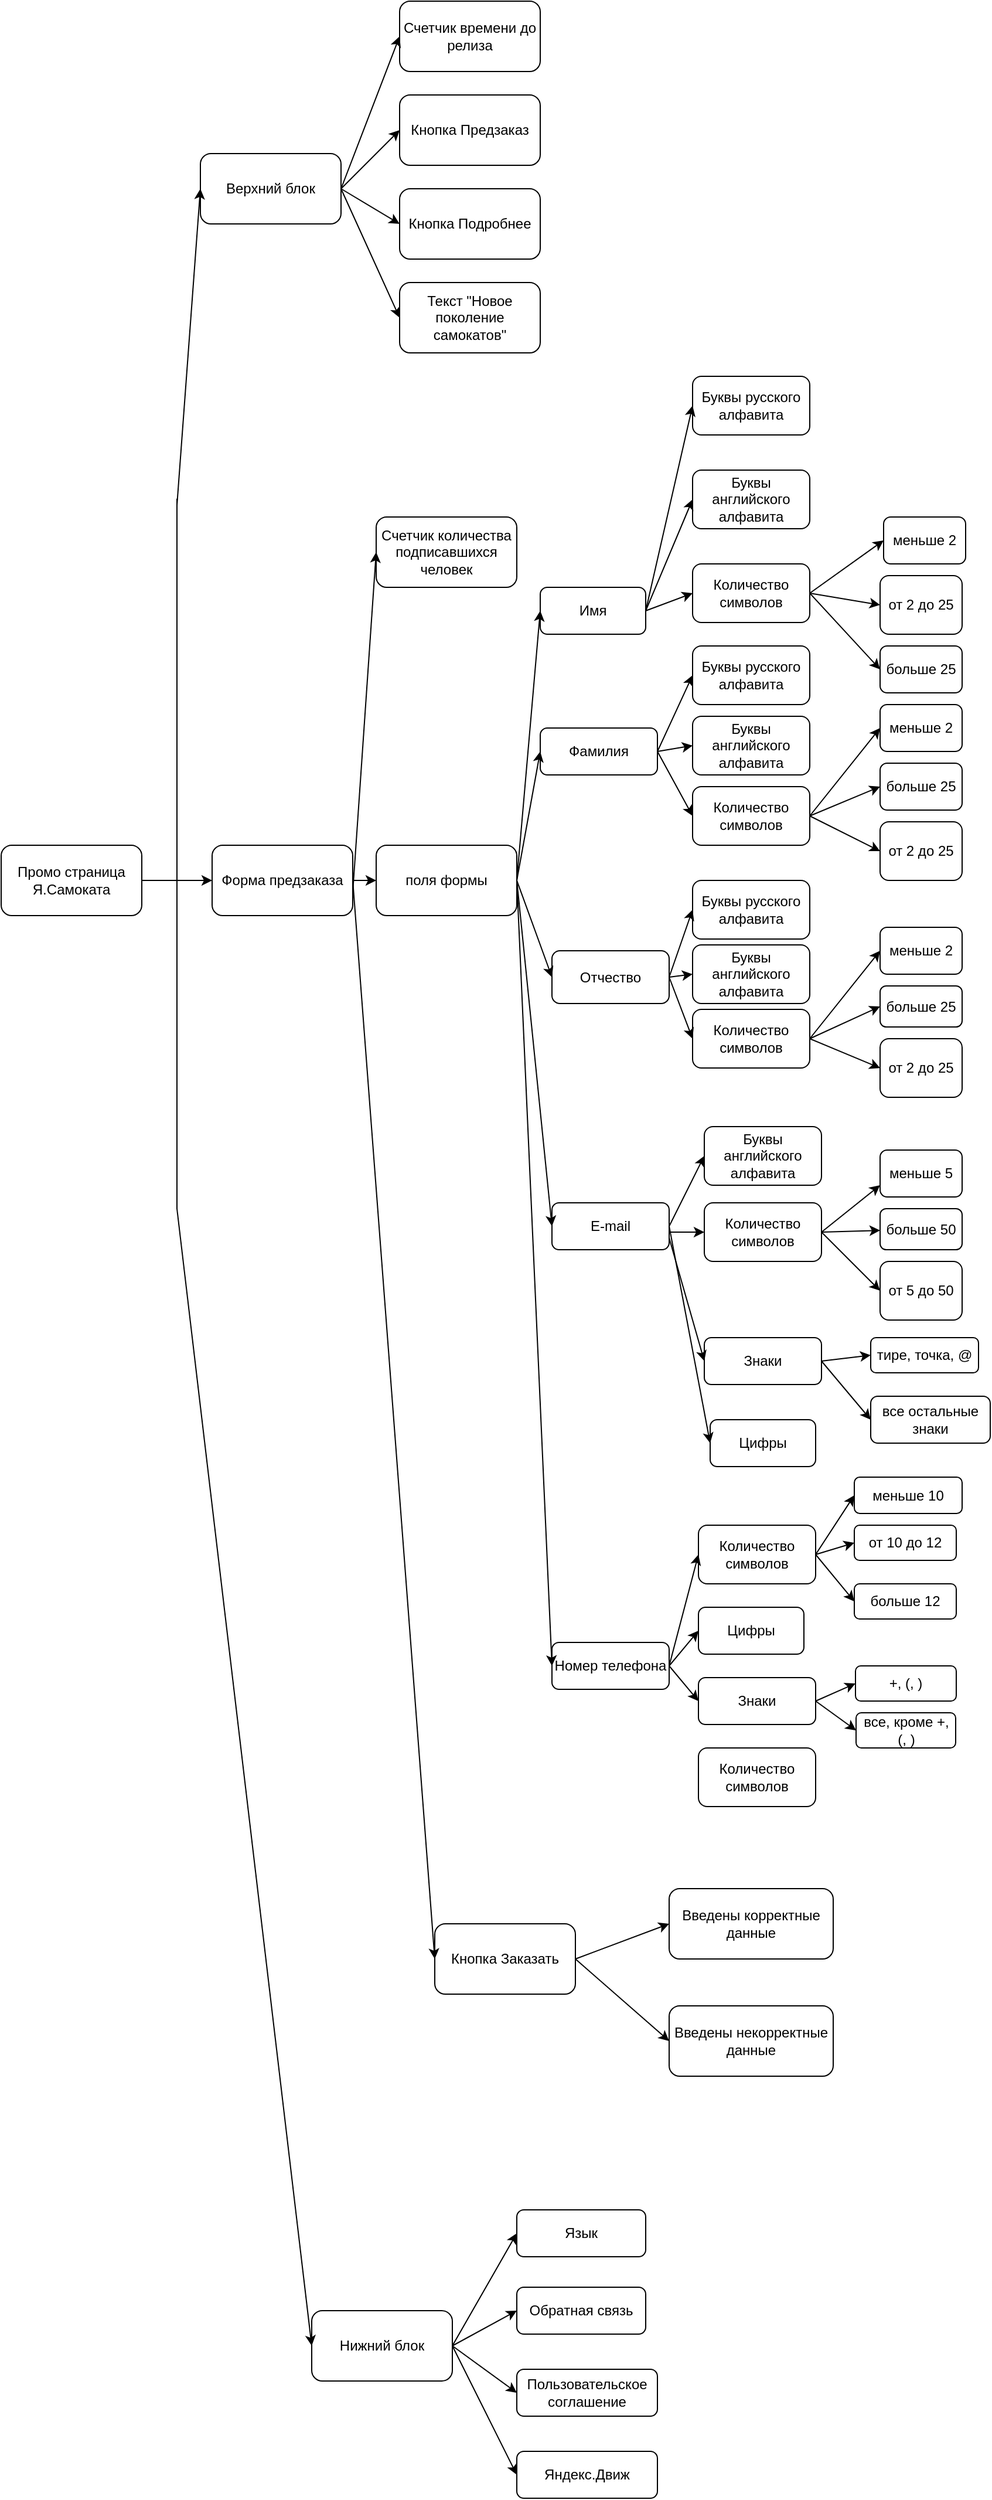 <mxfile version="18.2.1" type="github">
  <diagram id="TSH7O4gPTwGRGqxWe-S4" name="Page-1">
    <mxGraphModel dx="3038" dy="1894" grid="1" gridSize="10" guides="1" tooltips="1" connect="1" arrows="1" fold="1" page="1" pageScale="1" pageWidth="827" pageHeight="1169" math="0" shadow="0">
      <root>
        <mxCell id="0" />
        <mxCell id="1" parent="0" />
        <mxCell id="zCBPnrUUQAufrPVJ40XC-1" value="Промо страница&lt;br&gt;Я.Самоката" style="rounded=1;whiteSpace=wrap;html=1;" vertex="1" parent="1">
          <mxGeometry x="-1650" y="570" width="120" height="60" as="geometry" />
        </mxCell>
        <mxCell id="zCBPnrUUQAufrPVJ40XC-2" value="Верхний блок" style="rounded=1;whiteSpace=wrap;html=1;" vertex="1" parent="1">
          <mxGeometry x="-1480" y="-20" width="120" height="60" as="geometry" />
        </mxCell>
        <mxCell id="zCBPnrUUQAufrPVJ40XC-3" value="Форма предзаказа" style="rounded=1;whiteSpace=wrap;html=1;" vertex="1" parent="1">
          <mxGeometry x="-1470" y="570" width="120" height="60" as="geometry" />
        </mxCell>
        <mxCell id="zCBPnrUUQAufrPVJ40XC-4" value="Нижний блок" style="rounded=1;whiteSpace=wrap;html=1;" vertex="1" parent="1">
          <mxGeometry x="-1385" y="1820" width="120" height="60" as="geometry" />
        </mxCell>
        <mxCell id="zCBPnrUUQAufrPVJ40XC-5" value="" style="endArrow=none;html=1;rounded=0;" edge="1" parent="1">
          <mxGeometry width="50" height="50" relative="1" as="geometry">
            <mxPoint x="-1500" y="880" as="sourcePoint" />
            <mxPoint x="-1500" y="274.4" as="targetPoint" />
            <Array as="points">
              <mxPoint x="-1500" y="600" />
            </Array>
          </mxGeometry>
        </mxCell>
        <mxCell id="zCBPnrUUQAufrPVJ40XC-6" value="" style="endArrow=classic;html=1;rounded=0;entryX=0;entryY=0.5;entryDx=0;entryDy=0;" edge="1" parent="1" target="zCBPnrUUQAufrPVJ40XC-4">
          <mxGeometry width="50" height="50" relative="1" as="geometry">
            <mxPoint x="-1500" y="880" as="sourcePoint" />
            <mxPoint x="-1190" y="770" as="targetPoint" />
          </mxGeometry>
        </mxCell>
        <mxCell id="zCBPnrUUQAufrPVJ40XC-7" value="" style="endArrow=classic;html=1;rounded=0;entryX=0;entryY=0.5;entryDx=0;entryDy=0;" edge="1" parent="1" target="zCBPnrUUQAufrPVJ40XC-3">
          <mxGeometry width="50" height="50" relative="1" as="geometry">
            <mxPoint x="-1500" y="600" as="sourcePoint" />
            <mxPoint x="-1190" y="770" as="targetPoint" />
          </mxGeometry>
        </mxCell>
        <mxCell id="zCBPnrUUQAufrPVJ40XC-8" value="" style="endArrow=classic;html=1;rounded=0;entryX=0;entryY=0.5;entryDx=0;entryDy=0;" edge="1" parent="1" target="zCBPnrUUQAufrPVJ40XC-2">
          <mxGeometry width="50" height="50" relative="1" as="geometry">
            <mxPoint x="-1500" y="280" as="sourcePoint" />
            <mxPoint x="-1190" y="270" as="targetPoint" />
          </mxGeometry>
        </mxCell>
        <mxCell id="zCBPnrUUQAufrPVJ40XC-9" value="" style="endArrow=none;html=1;rounded=0;exitX=1;exitY=0.5;exitDx=0;exitDy=0;" edge="1" parent="1" source="zCBPnrUUQAufrPVJ40XC-1">
          <mxGeometry width="50" height="50" relative="1" as="geometry">
            <mxPoint x="-1240" y="520" as="sourcePoint" />
            <mxPoint x="-1500" y="600" as="targetPoint" />
          </mxGeometry>
        </mxCell>
        <mxCell id="zCBPnrUUQAufrPVJ40XC-10" value="Счетчик количества подписавшихся человек" style="rounded=1;whiteSpace=wrap;html=1;" vertex="1" parent="1">
          <mxGeometry x="-1330" y="290" width="120" height="60" as="geometry" />
        </mxCell>
        <mxCell id="zCBPnrUUQAufrPVJ40XC-11" value="поля формы" style="rounded=1;whiteSpace=wrap;html=1;" vertex="1" parent="1">
          <mxGeometry x="-1330" y="570" width="120" height="60" as="geometry" />
        </mxCell>
        <mxCell id="zCBPnrUUQAufrPVJ40XC-12" value="Кнопка Заказать" style="rounded=1;whiteSpace=wrap;html=1;" vertex="1" parent="1">
          <mxGeometry x="-1280" y="1490" width="120" height="60" as="geometry" />
        </mxCell>
        <mxCell id="zCBPnrUUQAufrPVJ40XC-13" value="" style="endArrow=classic;html=1;rounded=0;exitX=1;exitY=0.5;exitDx=0;exitDy=0;entryX=0;entryY=0.5;entryDx=0;entryDy=0;" edge="1" parent="1" source="zCBPnrUUQAufrPVJ40XC-3" target="zCBPnrUUQAufrPVJ40XC-11">
          <mxGeometry width="50" height="50" relative="1" as="geometry">
            <mxPoint x="-1240" y="710" as="sourcePoint" />
            <mxPoint x="-1190" y="660" as="targetPoint" />
          </mxGeometry>
        </mxCell>
        <mxCell id="zCBPnrUUQAufrPVJ40XC-14" value="" style="endArrow=classic;html=1;rounded=0;entryX=0;entryY=0.5;entryDx=0;entryDy=0;exitX=1;exitY=0.5;exitDx=0;exitDy=0;" edge="1" parent="1" source="zCBPnrUUQAufrPVJ40XC-3" target="zCBPnrUUQAufrPVJ40XC-12">
          <mxGeometry width="50" height="50" relative="1" as="geometry">
            <mxPoint x="-1240" y="710" as="sourcePoint" />
            <mxPoint x="-1190" y="660" as="targetPoint" />
          </mxGeometry>
        </mxCell>
        <mxCell id="zCBPnrUUQAufrPVJ40XC-15" value="" style="endArrow=classic;html=1;rounded=0;entryX=0;entryY=0.5;entryDx=0;entryDy=0;" edge="1" parent="1" target="zCBPnrUUQAufrPVJ40XC-10">
          <mxGeometry width="50" height="50" relative="1" as="geometry">
            <mxPoint x="-1350" y="610" as="sourcePoint" />
            <mxPoint x="-1190" y="660" as="targetPoint" />
          </mxGeometry>
        </mxCell>
        <mxCell id="zCBPnrUUQAufrPVJ40XC-16" value="Имя" style="rounded=1;whiteSpace=wrap;html=1;" vertex="1" parent="1">
          <mxGeometry x="-1190" y="350" width="90" height="40" as="geometry" />
        </mxCell>
        <mxCell id="zCBPnrUUQAufrPVJ40XC-17" value="Фамилия" style="rounded=1;whiteSpace=wrap;html=1;" vertex="1" parent="1">
          <mxGeometry x="-1190" y="470" width="100" height="40" as="geometry" />
        </mxCell>
        <mxCell id="zCBPnrUUQAufrPVJ40XC-18" value="Отчество" style="rounded=1;whiteSpace=wrap;html=1;" vertex="1" parent="1">
          <mxGeometry x="-1180" y="660" width="100" height="45" as="geometry" />
        </mxCell>
        <mxCell id="zCBPnrUUQAufrPVJ40XC-19" value="E-mail" style="rounded=1;whiteSpace=wrap;html=1;" vertex="1" parent="1">
          <mxGeometry x="-1180" y="875" width="100" height="40" as="geometry" />
        </mxCell>
        <mxCell id="zCBPnrUUQAufrPVJ40XC-20" value="Номер телефона" style="rounded=1;whiteSpace=wrap;html=1;" vertex="1" parent="1">
          <mxGeometry x="-1180" y="1250" width="100" height="40" as="geometry" />
        </mxCell>
        <mxCell id="zCBPnrUUQAufrPVJ40XC-21" value="" style="endArrow=classic;html=1;rounded=0;entryX=0;entryY=0.5;entryDx=0;entryDy=0;exitX=1;exitY=0.5;exitDx=0;exitDy=0;" edge="1" parent="1" source="zCBPnrUUQAufrPVJ40XC-11" target="zCBPnrUUQAufrPVJ40XC-20">
          <mxGeometry width="50" height="50" relative="1" as="geometry">
            <mxPoint x="-1240" y="810" as="sourcePoint" />
            <mxPoint x="-1190" y="760" as="targetPoint" />
          </mxGeometry>
        </mxCell>
        <mxCell id="zCBPnrUUQAufrPVJ40XC-22" value="" style="endArrow=classic;html=1;rounded=0;entryX=0;entryY=0.5;entryDx=0;entryDy=0;" edge="1" parent="1" target="zCBPnrUUQAufrPVJ40XC-19">
          <mxGeometry width="50" height="50" relative="1" as="geometry">
            <mxPoint x="-1210" y="600" as="sourcePoint" />
            <mxPoint x="-1190" y="760" as="targetPoint" />
          </mxGeometry>
        </mxCell>
        <mxCell id="zCBPnrUUQAufrPVJ40XC-23" value="" style="endArrow=classic;html=1;rounded=0;entryX=0;entryY=0.5;entryDx=0;entryDy=0;" edge="1" parent="1" target="zCBPnrUUQAufrPVJ40XC-18">
          <mxGeometry width="50" height="50" relative="1" as="geometry">
            <mxPoint x="-1210" y="600" as="sourcePoint" />
            <mxPoint x="-1190" y="760" as="targetPoint" />
          </mxGeometry>
        </mxCell>
        <mxCell id="zCBPnrUUQAufrPVJ40XC-24" value="" style="endArrow=classic;html=1;rounded=0;entryX=0;entryY=0.5;entryDx=0;entryDy=0;" edge="1" parent="1" target="zCBPnrUUQAufrPVJ40XC-16">
          <mxGeometry width="50" height="50" relative="1" as="geometry">
            <mxPoint x="-1210" y="600" as="sourcePoint" />
            <mxPoint x="-1190" y="760" as="targetPoint" />
          </mxGeometry>
        </mxCell>
        <mxCell id="zCBPnrUUQAufrPVJ40XC-25" value="" style="endArrow=classic;html=1;rounded=0;entryX=0;entryY=0.5;entryDx=0;entryDy=0;exitX=1;exitY=0.5;exitDx=0;exitDy=0;" edge="1" parent="1" source="zCBPnrUUQAufrPVJ40XC-11" target="zCBPnrUUQAufrPVJ40XC-17">
          <mxGeometry width="50" height="50" relative="1" as="geometry">
            <mxPoint x="-1240" y="610" as="sourcePoint" />
            <mxPoint x="-1190" y="560" as="targetPoint" />
          </mxGeometry>
        </mxCell>
        <mxCell id="zCBPnrUUQAufrPVJ40XC-27" value="Буквы русского алфавита" style="rounded=1;whiteSpace=wrap;html=1;" vertex="1" parent="1">
          <mxGeometry x="-1060" y="170" width="100" height="50" as="geometry" />
        </mxCell>
        <mxCell id="zCBPnrUUQAufrPVJ40XC-28" value="Буквы английского алфавита" style="rounded=1;whiteSpace=wrap;html=1;" vertex="1" parent="1">
          <mxGeometry x="-1060" y="250" width="100" height="50" as="geometry" />
        </mxCell>
        <mxCell id="zCBPnrUUQAufrPVJ40XC-29" value="Количество символов" style="rounded=1;whiteSpace=wrap;html=1;" vertex="1" parent="1">
          <mxGeometry x="-1060" y="330" width="100" height="50" as="geometry" />
        </mxCell>
        <mxCell id="zCBPnrUUQAufrPVJ40XC-30" value="от 2 до 25" style="rounded=1;whiteSpace=wrap;html=1;" vertex="1" parent="1">
          <mxGeometry x="-900" y="340" width="70" height="50" as="geometry" />
        </mxCell>
        <mxCell id="zCBPnrUUQAufrPVJ40XC-31" value="" style="endArrow=classic;html=1;rounded=0;entryX=0;entryY=0.5;entryDx=0;entryDy=0;exitX=1;exitY=0.5;exitDx=0;exitDy=0;" edge="1" parent="1" source="zCBPnrUUQAufrPVJ40XC-16" target="zCBPnrUUQAufrPVJ40XC-28">
          <mxGeometry width="50" height="50" relative="1" as="geometry">
            <mxPoint x="-1240" y="390" as="sourcePoint" />
            <mxPoint x="-1190" y="340" as="targetPoint" />
          </mxGeometry>
        </mxCell>
        <mxCell id="zCBPnrUUQAufrPVJ40XC-32" value="" style="endArrow=classic;html=1;rounded=0;entryX=0;entryY=0.5;entryDx=0;entryDy=0;exitX=1;exitY=0.5;exitDx=0;exitDy=0;" edge="1" parent="1" source="zCBPnrUUQAufrPVJ40XC-16" target="zCBPnrUUQAufrPVJ40XC-29">
          <mxGeometry width="50" height="50" relative="1" as="geometry">
            <mxPoint x="-1240" y="390" as="sourcePoint" />
            <mxPoint x="-1190" y="340" as="targetPoint" />
          </mxGeometry>
        </mxCell>
        <mxCell id="zCBPnrUUQAufrPVJ40XC-33" value="" style="endArrow=classic;html=1;rounded=0;entryX=0;entryY=0.5;entryDx=0;entryDy=0;exitX=1;exitY=0.5;exitDx=0;exitDy=0;" edge="1" parent="1" source="zCBPnrUUQAufrPVJ40XC-16" target="zCBPnrUUQAufrPVJ40XC-27">
          <mxGeometry width="50" height="50" relative="1" as="geometry">
            <mxPoint x="-1240" y="390" as="sourcePoint" />
            <mxPoint x="-1190" y="340" as="targetPoint" />
          </mxGeometry>
        </mxCell>
        <mxCell id="zCBPnrUUQAufrPVJ40XC-34" value="больше 25" style="rounded=1;whiteSpace=wrap;html=1;" vertex="1" parent="1">
          <mxGeometry x="-900" y="400" width="70" height="40" as="geometry" />
        </mxCell>
        <mxCell id="zCBPnrUUQAufrPVJ40XC-35" value="меньше 2" style="rounded=1;whiteSpace=wrap;html=1;" vertex="1" parent="1">
          <mxGeometry x="-897" y="290" width="70" height="40" as="geometry" />
        </mxCell>
        <mxCell id="zCBPnrUUQAufrPVJ40XC-36" value="" style="endArrow=classic;html=1;rounded=0;entryX=0;entryY=0.5;entryDx=0;entryDy=0;exitX=1;exitY=0.5;exitDx=0;exitDy=0;" edge="1" parent="1" source="zCBPnrUUQAufrPVJ40XC-29" target="zCBPnrUUQAufrPVJ40XC-35">
          <mxGeometry width="50" height="50" relative="1" as="geometry">
            <mxPoint x="-1240" y="390" as="sourcePoint" />
            <mxPoint x="-1190" y="340" as="targetPoint" />
          </mxGeometry>
        </mxCell>
        <mxCell id="zCBPnrUUQAufrPVJ40XC-37" value="" style="endArrow=classic;html=1;rounded=0;entryX=0;entryY=0.5;entryDx=0;entryDy=0;exitX=1;exitY=0.5;exitDx=0;exitDy=0;" edge="1" parent="1" source="zCBPnrUUQAufrPVJ40XC-29" target="zCBPnrUUQAufrPVJ40XC-30">
          <mxGeometry width="50" height="50" relative="1" as="geometry">
            <mxPoint x="-1240" y="390" as="sourcePoint" />
            <mxPoint x="-1190" y="340" as="targetPoint" />
          </mxGeometry>
        </mxCell>
        <mxCell id="zCBPnrUUQAufrPVJ40XC-38" value="" style="endArrow=classic;html=1;rounded=0;entryX=0;entryY=0.5;entryDx=0;entryDy=0;exitX=1;exitY=0.5;exitDx=0;exitDy=0;" edge="1" parent="1" source="zCBPnrUUQAufrPVJ40XC-29" target="zCBPnrUUQAufrPVJ40XC-34">
          <mxGeometry width="50" height="50" relative="1" as="geometry">
            <mxPoint x="-1240" y="390" as="sourcePoint" />
            <mxPoint x="-1190" y="340" as="targetPoint" />
          </mxGeometry>
        </mxCell>
        <mxCell id="zCBPnrUUQAufrPVJ40XC-39" value="меньше 2" style="rounded=1;whiteSpace=wrap;html=1;" vertex="1" parent="1">
          <mxGeometry x="-900" y="450" width="70" height="40" as="geometry" />
        </mxCell>
        <mxCell id="zCBPnrUUQAufrPVJ40XC-40" value="от 2 до 25" style="rounded=1;whiteSpace=wrap;html=1;" vertex="1" parent="1">
          <mxGeometry x="-900" y="550" width="70" height="50" as="geometry" />
        </mxCell>
        <mxCell id="zCBPnrUUQAufrPVJ40XC-41" value="больше 25" style="rounded=1;whiteSpace=wrap;html=1;" vertex="1" parent="1">
          <mxGeometry x="-900" y="500" width="70" height="40" as="geometry" />
        </mxCell>
        <mxCell id="zCBPnrUUQAufrPVJ40XC-42" value="Буквы русского алфавита" style="rounded=1;whiteSpace=wrap;html=1;" vertex="1" parent="1">
          <mxGeometry x="-1060" y="400" width="100" height="50" as="geometry" />
        </mxCell>
        <mxCell id="zCBPnrUUQAufrPVJ40XC-43" value="Буквы английского алфавита" style="rounded=1;whiteSpace=wrap;html=1;" vertex="1" parent="1">
          <mxGeometry x="-1060" y="460" width="100" height="50" as="geometry" />
        </mxCell>
        <mxCell id="zCBPnrUUQAufrPVJ40XC-44" value="Количество символов" style="rounded=1;whiteSpace=wrap;html=1;" vertex="1" parent="1">
          <mxGeometry x="-1060" y="520" width="100" height="50" as="geometry" />
        </mxCell>
        <mxCell id="zCBPnrUUQAufrPVJ40XC-45" value="" style="endArrow=classic;html=1;rounded=0;entryX=0;entryY=0.5;entryDx=0;entryDy=0;exitX=1;exitY=0.5;exitDx=0;exitDy=0;" edge="1" parent="1" source="zCBPnrUUQAufrPVJ40XC-17" target="zCBPnrUUQAufrPVJ40XC-42">
          <mxGeometry width="50" height="50" relative="1" as="geometry">
            <mxPoint x="-1240" y="490" as="sourcePoint" />
            <mxPoint x="-1190" y="440" as="targetPoint" />
          </mxGeometry>
        </mxCell>
        <mxCell id="zCBPnrUUQAufrPVJ40XC-46" value="" style="endArrow=classic;html=1;rounded=0;entryX=0;entryY=0.5;entryDx=0;entryDy=0;exitX=1;exitY=0.5;exitDx=0;exitDy=0;" edge="1" parent="1" source="zCBPnrUUQAufrPVJ40XC-17" target="zCBPnrUUQAufrPVJ40XC-43">
          <mxGeometry width="50" height="50" relative="1" as="geometry">
            <mxPoint x="-1240" y="490" as="sourcePoint" />
            <mxPoint x="-1190" y="440" as="targetPoint" />
          </mxGeometry>
        </mxCell>
        <mxCell id="zCBPnrUUQAufrPVJ40XC-47" value="" style="endArrow=classic;html=1;rounded=0;entryX=0;entryY=0.5;entryDx=0;entryDy=0;exitX=1;exitY=0.5;exitDx=0;exitDy=0;" edge="1" parent="1" source="zCBPnrUUQAufrPVJ40XC-17" target="zCBPnrUUQAufrPVJ40XC-44">
          <mxGeometry width="50" height="50" relative="1" as="geometry">
            <mxPoint x="-1240" y="490" as="sourcePoint" />
            <mxPoint x="-1190" y="440" as="targetPoint" />
          </mxGeometry>
        </mxCell>
        <mxCell id="zCBPnrUUQAufrPVJ40XC-48" value="" style="endArrow=classic;html=1;rounded=0;entryX=0;entryY=0.5;entryDx=0;entryDy=0;exitX=1;exitY=0.5;exitDx=0;exitDy=0;" edge="1" parent="1" source="zCBPnrUUQAufrPVJ40XC-44" target="zCBPnrUUQAufrPVJ40XC-39">
          <mxGeometry width="50" height="50" relative="1" as="geometry">
            <mxPoint x="-1240" y="490" as="sourcePoint" />
            <mxPoint x="-1190" y="440" as="targetPoint" />
          </mxGeometry>
        </mxCell>
        <mxCell id="zCBPnrUUQAufrPVJ40XC-49" value="" style="endArrow=classic;html=1;rounded=0;entryX=0;entryY=0.5;entryDx=0;entryDy=0;exitX=1;exitY=0.5;exitDx=0;exitDy=0;" edge="1" parent="1" source="zCBPnrUUQAufrPVJ40XC-44" target="zCBPnrUUQAufrPVJ40XC-41">
          <mxGeometry width="50" height="50" relative="1" as="geometry">
            <mxPoint x="-1240" y="490" as="sourcePoint" />
            <mxPoint x="-1190" y="440" as="targetPoint" />
          </mxGeometry>
        </mxCell>
        <mxCell id="zCBPnrUUQAufrPVJ40XC-50" value="" style="endArrow=classic;html=1;rounded=0;entryX=0;entryY=0.5;entryDx=0;entryDy=0;exitX=1;exitY=0.5;exitDx=0;exitDy=0;" edge="1" parent="1" source="zCBPnrUUQAufrPVJ40XC-44" target="zCBPnrUUQAufrPVJ40XC-40">
          <mxGeometry width="50" height="50" relative="1" as="geometry">
            <mxPoint x="-1240" y="490" as="sourcePoint" />
            <mxPoint x="-1190" y="440" as="targetPoint" />
          </mxGeometry>
        </mxCell>
        <mxCell id="zCBPnrUUQAufrPVJ40XC-51" value="Буквы русского алфавита" style="rounded=1;whiteSpace=wrap;html=1;" vertex="1" parent="1">
          <mxGeometry x="-1060" y="600" width="100" height="50" as="geometry" />
        </mxCell>
        <mxCell id="zCBPnrUUQAufrPVJ40XC-52" value="Буквы английского алфавита" style="rounded=1;whiteSpace=wrap;html=1;" vertex="1" parent="1">
          <mxGeometry x="-1060" y="655" width="100" height="50" as="geometry" />
        </mxCell>
        <mxCell id="zCBPnrUUQAufrPVJ40XC-53" value="Количество символов" style="rounded=1;whiteSpace=wrap;html=1;" vertex="1" parent="1">
          <mxGeometry x="-1060" y="710" width="100" height="50" as="geometry" />
        </mxCell>
        <mxCell id="zCBPnrUUQAufrPVJ40XC-55" value="меньше 2" style="rounded=1;whiteSpace=wrap;html=1;" vertex="1" parent="1">
          <mxGeometry x="-900" y="640" width="70" height="40" as="geometry" />
        </mxCell>
        <mxCell id="zCBPnrUUQAufrPVJ40XC-56" value="больше 25" style="rounded=1;whiteSpace=wrap;html=1;" vertex="1" parent="1">
          <mxGeometry x="-900" y="690" width="70" height="35" as="geometry" />
        </mxCell>
        <mxCell id="zCBPnrUUQAufrPVJ40XC-57" value="от 2 до 25" style="rounded=1;whiteSpace=wrap;html=1;" vertex="1" parent="1">
          <mxGeometry x="-900" y="735" width="70" height="50" as="geometry" />
        </mxCell>
        <mxCell id="zCBPnrUUQAufrPVJ40XC-58" value="" style="endArrow=classic;html=1;rounded=0;entryX=0;entryY=0.5;entryDx=0;entryDy=0;exitX=1;exitY=0.5;exitDx=0;exitDy=0;" edge="1" parent="1" source="zCBPnrUUQAufrPVJ40XC-18" target="zCBPnrUUQAufrPVJ40XC-51">
          <mxGeometry width="50" height="50" relative="1" as="geometry">
            <mxPoint x="-1240" y="690" as="sourcePoint" />
            <mxPoint x="-1190" y="640" as="targetPoint" />
          </mxGeometry>
        </mxCell>
        <mxCell id="zCBPnrUUQAufrPVJ40XC-59" value="" style="endArrow=classic;html=1;rounded=0;entryX=0;entryY=0.5;entryDx=0;entryDy=0;exitX=1;exitY=0.5;exitDx=0;exitDy=0;" edge="1" parent="1" source="zCBPnrUUQAufrPVJ40XC-18" target="zCBPnrUUQAufrPVJ40XC-52">
          <mxGeometry width="50" height="50" relative="1" as="geometry">
            <mxPoint x="-1240" y="690" as="sourcePoint" />
            <mxPoint x="-1190" y="640" as="targetPoint" />
          </mxGeometry>
        </mxCell>
        <mxCell id="zCBPnrUUQAufrPVJ40XC-60" value="" style="endArrow=classic;html=1;rounded=0;entryX=0;entryY=0.5;entryDx=0;entryDy=0;exitX=1;exitY=0.5;exitDx=0;exitDy=0;" edge="1" parent="1" source="zCBPnrUUQAufrPVJ40XC-18" target="zCBPnrUUQAufrPVJ40XC-53">
          <mxGeometry width="50" height="50" relative="1" as="geometry">
            <mxPoint x="-1240" y="690" as="sourcePoint" />
            <mxPoint x="-1190" y="640" as="targetPoint" />
          </mxGeometry>
        </mxCell>
        <mxCell id="zCBPnrUUQAufrPVJ40XC-61" value="" style="endArrow=classic;html=1;rounded=0;entryX=0;entryY=0.5;entryDx=0;entryDy=0;exitX=1;exitY=0.5;exitDx=0;exitDy=0;" edge="1" parent="1" source="zCBPnrUUQAufrPVJ40XC-53" target="zCBPnrUUQAufrPVJ40XC-55">
          <mxGeometry width="50" height="50" relative="1" as="geometry">
            <mxPoint x="-1240" y="690" as="sourcePoint" />
            <mxPoint x="-1190" y="640" as="targetPoint" />
          </mxGeometry>
        </mxCell>
        <mxCell id="zCBPnrUUQAufrPVJ40XC-62" value="" style="endArrow=classic;html=1;rounded=0;entryX=0;entryY=0.5;entryDx=0;entryDy=0;exitX=1;exitY=0.5;exitDx=0;exitDy=0;" edge="1" parent="1" source="zCBPnrUUQAufrPVJ40XC-53" target="zCBPnrUUQAufrPVJ40XC-56">
          <mxGeometry width="50" height="50" relative="1" as="geometry">
            <mxPoint x="-1240" y="690" as="sourcePoint" />
            <mxPoint x="-1190" y="640" as="targetPoint" />
          </mxGeometry>
        </mxCell>
        <mxCell id="zCBPnrUUQAufrPVJ40XC-63" value="" style="endArrow=classic;html=1;rounded=0;entryX=0;entryY=0.5;entryDx=0;entryDy=0;exitX=1;exitY=0.5;exitDx=0;exitDy=0;" edge="1" parent="1" source="zCBPnrUUQAufrPVJ40XC-53" target="zCBPnrUUQAufrPVJ40XC-57">
          <mxGeometry width="50" height="50" relative="1" as="geometry">
            <mxPoint x="-1240" y="690" as="sourcePoint" />
            <mxPoint x="-1190" y="640" as="targetPoint" />
          </mxGeometry>
        </mxCell>
        <mxCell id="zCBPnrUUQAufrPVJ40XC-64" value="Количество символов" style="rounded=1;whiteSpace=wrap;html=1;" vertex="1" parent="1">
          <mxGeometry x="-1050" y="875" width="100" height="50" as="geometry" />
        </mxCell>
        <mxCell id="zCBPnrUUQAufrPVJ40XC-65" value="Количество символов" style="rounded=1;whiteSpace=wrap;html=1;" vertex="1" parent="1">
          <mxGeometry x="-1055" y="1150" width="100" height="50" as="geometry" />
        </mxCell>
        <mxCell id="zCBPnrUUQAufrPVJ40XC-66" value="Буквы английского алфавита" style="rounded=1;whiteSpace=wrap;html=1;" vertex="1" parent="1">
          <mxGeometry x="-1050" y="810" width="100" height="50" as="geometry" />
        </mxCell>
        <mxCell id="zCBPnrUUQAufrPVJ40XC-68" value="Знаки" style="rounded=1;whiteSpace=wrap;html=1;" vertex="1" parent="1">
          <mxGeometry x="-1050" y="990" width="100" height="40" as="geometry" />
        </mxCell>
        <mxCell id="zCBPnrUUQAufrPVJ40XC-69" value="" style="endArrow=classic;html=1;rounded=0;entryX=0;entryY=0.5;entryDx=0;entryDy=0;exitX=1;exitY=0.5;exitDx=0;exitDy=0;" edge="1" parent="1" source="zCBPnrUUQAufrPVJ40XC-19" target="zCBPnrUUQAufrPVJ40XC-66">
          <mxGeometry width="50" height="50" relative="1" as="geometry">
            <mxPoint x="-1240" y="890" as="sourcePoint" />
            <mxPoint x="-1190" y="840" as="targetPoint" />
          </mxGeometry>
        </mxCell>
        <mxCell id="zCBPnrUUQAufrPVJ40XC-70" value="" style="endArrow=classic;html=1;rounded=0;entryX=0;entryY=0.5;entryDx=0;entryDy=0;" edge="1" parent="1" target="zCBPnrUUQAufrPVJ40XC-64">
          <mxGeometry width="50" height="50" relative="1" as="geometry">
            <mxPoint x="-1080" y="900" as="sourcePoint" />
            <mxPoint x="-1190" y="840" as="targetPoint" />
          </mxGeometry>
        </mxCell>
        <mxCell id="zCBPnrUUQAufrPVJ40XC-72" value="" style="endArrow=classic;html=1;rounded=0;entryX=0;entryY=0.5;entryDx=0;entryDy=0;exitX=1;exitY=0.75;exitDx=0;exitDy=0;" edge="1" parent="1" source="zCBPnrUUQAufrPVJ40XC-19" target="zCBPnrUUQAufrPVJ40XC-68">
          <mxGeometry width="50" height="50" relative="1" as="geometry">
            <mxPoint x="-1240" y="890" as="sourcePoint" />
            <mxPoint x="-1190" y="840" as="targetPoint" />
          </mxGeometry>
        </mxCell>
        <mxCell id="zCBPnrUUQAufrPVJ40XC-73" value="меньше 5" style="rounded=1;whiteSpace=wrap;html=1;" vertex="1" parent="1">
          <mxGeometry x="-900" y="830" width="70" height="40" as="geometry" />
        </mxCell>
        <mxCell id="zCBPnrUUQAufrPVJ40XC-74" value="больше 50" style="rounded=1;whiteSpace=wrap;html=1;" vertex="1" parent="1">
          <mxGeometry x="-900" y="880" width="70" height="35" as="geometry" />
        </mxCell>
        <mxCell id="zCBPnrUUQAufrPVJ40XC-75" value="от 5 до 50" style="rounded=1;whiteSpace=wrap;html=1;" vertex="1" parent="1">
          <mxGeometry x="-900" y="925" width="70" height="50" as="geometry" />
        </mxCell>
        <mxCell id="zCBPnrUUQAufrPVJ40XC-76" value="" style="endArrow=classic;html=1;rounded=0;entryX=0;entryY=0.75;entryDx=0;entryDy=0;exitX=1;exitY=0.5;exitDx=0;exitDy=0;" edge="1" parent="1" source="zCBPnrUUQAufrPVJ40XC-64" target="zCBPnrUUQAufrPVJ40XC-73">
          <mxGeometry width="50" height="50" relative="1" as="geometry">
            <mxPoint x="-1240" y="890" as="sourcePoint" />
            <mxPoint x="-1190" y="840" as="targetPoint" />
          </mxGeometry>
        </mxCell>
        <mxCell id="zCBPnrUUQAufrPVJ40XC-77" value="" style="endArrow=classic;html=1;rounded=0;exitX=1;exitY=0.5;exitDx=0;exitDy=0;" edge="1" parent="1" source="zCBPnrUUQAufrPVJ40XC-64" target="zCBPnrUUQAufrPVJ40XC-74">
          <mxGeometry width="50" height="50" relative="1" as="geometry">
            <mxPoint x="-1240" y="890" as="sourcePoint" />
            <mxPoint x="-1190" y="840" as="targetPoint" />
          </mxGeometry>
        </mxCell>
        <mxCell id="zCBPnrUUQAufrPVJ40XC-78" value="" style="endArrow=classic;html=1;rounded=0;entryX=0;entryY=0.5;entryDx=0;entryDy=0;exitX=1;exitY=0.5;exitDx=0;exitDy=0;" edge="1" parent="1" source="zCBPnrUUQAufrPVJ40XC-64" target="zCBPnrUUQAufrPVJ40XC-75">
          <mxGeometry width="50" height="50" relative="1" as="geometry">
            <mxPoint x="-1240" y="890" as="sourcePoint" />
            <mxPoint x="-1190" y="840" as="targetPoint" />
          </mxGeometry>
        </mxCell>
        <mxCell id="zCBPnrUUQAufrPVJ40XC-79" value="тире, точка, @" style="rounded=1;whiteSpace=wrap;html=1;" vertex="1" parent="1">
          <mxGeometry x="-908" y="990" width="92" height="30" as="geometry" />
        </mxCell>
        <mxCell id="zCBPnrUUQAufrPVJ40XC-80" value="все остальные знаки" style="rounded=1;whiteSpace=wrap;html=1;" vertex="1" parent="1">
          <mxGeometry x="-908" y="1040" width="102" height="40" as="geometry" />
        </mxCell>
        <mxCell id="zCBPnrUUQAufrPVJ40XC-83" value="" style="endArrow=classic;html=1;rounded=0;entryX=0;entryY=0.5;entryDx=0;entryDy=0;exitX=1;exitY=0.5;exitDx=0;exitDy=0;" edge="1" parent="1" source="zCBPnrUUQAufrPVJ40XC-68" target="zCBPnrUUQAufrPVJ40XC-79">
          <mxGeometry width="50" height="50" relative="1" as="geometry">
            <mxPoint x="-1240" y="1090" as="sourcePoint" />
            <mxPoint x="-1190" y="1040" as="targetPoint" />
          </mxGeometry>
        </mxCell>
        <mxCell id="zCBPnrUUQAufrPVJ40XC-84" value="" style="endArrow=classic;html=1;rounded=0;entryX=0;entryY=0.5;entryDx=0;entryDy=0;exitX=1;exitY=0.5;exitDx=0;exitDy=0;" edge="1" parent="1" source="zCBPnrUUQAufrPVJ40XC-68" target="zCBPnrUUQAufrPVJ40XC-80">
          <mxGeometry width="50" height="50" relative="1" as="geometry">
            <mxPoint x="-1240" y="1090" as="sourcePoint" />
            <mxPoint x="-1190" y="1040" as="targetPoint" />
          </mxGeometry>
        </mxCell>
        <mxCell id="zCBPnrUUQAufrPVJ40XC-85" value="Цифры" style="rounded=1;whiteSpace=wrap;html=1;" vertex="1" parent="1">
          <mxGeometry x="-1045" y="1060" width="90" height="40" as="geometry" />
        </mxCell>
        <mxCell id="zCBPnrUUQAufrPVJ40XC-86" value="" style="endArrow=classic;html=1;rounded=0;entryX=0;entryY=0.5;entryDx=0;entryDy=0;exitX=1;exitY=0.5;exitDx=0;exitDy=0;" edge="1" parent="1" source="zCBPnrUUQAufrPVJ40XC-19" target="zCBPnrUUQAufrPVJ40XC-85">
          <mxGeometry width="50" height="50" relative="1" as="geometry">
            <mxPoint x="-1240" y="1090" as="sourcePoint" />
            <mxPoint x="-1190" y="1040" as="targetPoint" />
          </mxGeometry>
        </mxCell>
        <mxCell id="zCBPnrUUQAufrPVJ40XC-87" value="Цифры" style="rounded=1;whiteSpace=wrap;html=1;" vertex="1" parent="1">
          <mxGeometry x="-1055" y="1220" width="90" height="40" as="geometry" />
        </mxCell>
        <mxCell id="zCBPnrUUQAufrPVJ40XC-88" value="Знаки" style="rounded=1;whiteSpace=wrap;html=1;" vertex="1" parent="1">
          <mxGeometry x="-1055" y="1280" width="100" height="40" as="geometry" />
        </mxCell>
        <mxCell id="zCBPnrUUQAufrPVJ40XC-89" value="Количество символов" style="rounded=1;whiteSpace=wrap;html=1;" vertex="1" parent="1">
          <mxGeometry x="-1055" y="1340" width="100" height="50" as="geometry" />
        </mxCell>
        <mxCell id="zCBPnrUUQAufrPVJ40XC-90" value="" style="endArrow=classic;html=1;rounded=0;entryX=0;entryY=0.5;entryDx=0;entryDy=0;exitX=1;exitY=0.5;exitDx=0;exitDy=0;" edge="1" parent="1" source="zCBPnrUUQAufrPVJ40XC-20" target="zCBPnrUUQAufrPVJ40XC-65">
          <mxGeometry width="50" height="50" relative="1" as="geometry">
            <mxPoint x="-1240" y="1390" as="sourcePoint" />
            <mxPoint x="-1190" y="1340" as="targetPoint" />
          </mxGeometry>
        </mxCell>
        <mxCell id="zCBPnrUUQAufrPVJ40XC-91" value="" style="endArrow=classic;html=1;rounded=0;entryX=0;entryY=0.5;entryDx=0;entryDy=0;" edge="1" parent="1" target="zCBPnrUUQAufrPVJ40XC-87">
          <mxGeometry width="50" height="50" relative="1" as="geometry">
            <mxPoint x="-1080" y="1270" as="sourcePoint" />
            <mxPoint x="-1190" y="1340" as="targetPoint" />
          </mxGeometry>
        </mxCell>
        <mxCell id="zCBPnrUUQAufrPVJ40XC-92" value="" style="endArrow=classic;html=1;rounded=0;entryX=0;entryY=0.5;entryDx=0;entryDy=0;exitX=1;exitY=0.5;exitDx=0;exitDy=0;" edge="1" parent="1" source="zCBPnrUUQAufrPVJ40XC-20" target="zCBPnrUUQAufrPVJ40XC-88">
          <mxGeometry width="50" height="50" relative="1" as="geometry">
            <mxPoint x="-1240" y="1390" as="sourcePoint" />
            <mxPoint x="-1190" y="1340" as="targetPoint" />
          </mxGeometry>
        </mxCell>
        <mxCell id="zCBPnrUUQAufrPVJ40XC-93" value="меньше 10" style="rounded=1;whiteSpace=wrap;html=1;" vertex="1" parent="1">
          <mxGeometry x="-922" y="1109" width="92" height="31" as="geometry" />
        </mxCell>
        <mxCell id="zCBPnrUUQAufrPVJ40XC-94" value="от 10 до 12" style="rounded=1;whiteSpace=wrap;html=1;" vertex="1" parent="1">
          <mxGeometry x="-922" y="1150" width="87" height="30" as="geometry" />
        </mxCell>
        <mxCell id="zCBPnrUUQAufrPVJ40XC-95" value="больше 12" style="rounded=1;whiteSpace=wrap;html=1;" vertex="1" parent="1">
          <mxGeometry x="-922" y="1200" width="87" height="30" as="geometry" />
        </mxCell>
        <mxCell id="zCBPnrUUQAufrPVJ40XC-96" value="все, кроме +, (, )" style="rounded=1;whiteSpace=wrap;html=1;" vertex="1" parent="1">
          <mxGeometry x="-920.5" y="1310" width="85" height="30" as="geometry" />
        </mxCell>
        <mxCell id="zCBPnrUUQAufrPVJ40XC-97" value="" style="endArrow=classic;html=1;rounded=0;entryX=0;entryY=0.5;entryDx=0;entryDy=0;exitX=1;exitY=0.5;exitDx=0;exitDy=0;" edge="1" parent="1" source="zCBPnrUUQAufrPVJ40XC-65" target="zCBPnrUUQAufrPVJ40XC-93">
          <mxGeometry width="50" height="50" relative="1" as="geometry">
            <mxPoint x="-1240" y="1190" as="sourcePoint" />
            <mxPoint x="-1190" y="1140" as="targetPoint" />
          </mxGeometry>
        </mxCell>
        <mxCell id="zCBPnrUUQAufrPVJ40XC-98" value="" style="endArrow=classic;html=1;rounded=0;entryX=0;entryY=0.5;entryDx=0;entryDy=0;exitX=1;exitY=0.5;exitDx=0;exitDy=0;" edge="1" parent="1" source="zCBPnrUUQAufrPVJ40XC-65" target="zCBPnrUUQAufrPVJ40XC-94">
          <mxGeometry width="50" height="50" relative="1" as="geometry">
            <mxPoint x="-1240" y="1190" as="sourcePoint" />
            <mxPoint x="-1190" y="1140" as="targetPoint" />
          </mxGeometry>
        </mxCell>
        <mxCell id="zCBPnrUUQAufrPVJ40XC-99" value="" style="endArrow=classic;html=1;rounded=0;entryX=0;entryY=0.5;entryDx=0;entryDy=0;exitX=1;exitY=0.5;exitDx=0;exitDy=0;" edge="1" parent="1" source="zCBPnrUUQAufrPVJ40XC-65" target="zCBPnrUUQAufrPVJ40XC-95">
          <mxGeometry width="50" height="50" relative="1" as="geometry">
            <mxPoint x="-1240" y="1190" as="sourcePoint" />
            <mxPoint x="-1190" y="1140" as="targetPoint" />
          </mxGeometry>
        </mxCell>
        <mxCell id="zCBPnrUUQAufrPVJ40XC-100" value="+, (, )" style="rounded=1;whiteSpace=wrap;html=1;" vertex="1" parent="1">
          <mxGeometry x="-921" y="1270" width="86" height="30" as="geometry" />
        </mxCell>
        <mxCell id="zCBPnrUUQAufrPVJ40XC-101" value="" style="endArrow=classic;html=1;rounded=0;entryX=0;entryY=0.5;entryDx=0;entryDy=0;exitX=1;exitY=0.5;exitDx=0;exitDy=0;" edge="1" parent="1" source="zCBPnrUUQAufrPVJ40XC-88" target="zCBPnrUUQAufrPVJ40XC-100">
          <mxGeometry width="50" height="50" relative="1" as="geometry">
            <mxPoint x="-1240" y="1190" as="sourcePoint" />
            <mxPoint x="-1190" y="1140" as="targetPoint" />
          </mxGeometry>
        </mxCell>
        <mxCell id="zCBPnrUUQAufrPVJ40XC-102" value="" style="endArrow=classic;html=1;rounded=0;entryX=0;entryY=0.5;entryDx=0;entryDy=0;exitX=1;exitY=0.5;exitDx=0;exitDy=0;" edge="1" parent="1" source="zCBPnrUUQAufrPVJ40XC-88" target="zCBPnrUUQAufrPVJ40XC-96">
          <mxGeometry width="50" height="50" relative="1" as="geometry">
            <mxPoint x="-1240" y="1190" as="sourcePoint" />
            <mxPoint x="-1190" y="1140" as="targetPoint" />
          </mxGeometry>
        </mxCell>
        <mxCell id="zCBPnrUUQAufrPVJ40XC-103" value="Язык" style="rounded=1;whiteSpace=wrap;html=1;" vertex="1" parent="1">
          <mxGeometry x="-1210" y="1734" width="110" height="40" as="geometry" />
        </mxCell>
        <mxCell id="zCBPnrUUQAufrPVJ40XC-104" value="Обратная связь" style="rounded=1;whiteSpace=wrap;html=1;" vertex="1" parent="1">
          <mxGeometry x="-1210" y="1800" width="110" height="40" as="geometry" />
        </mxCell>
        <mxCell id="zCBPnrUUQAufrPVJ40XC-105" value="Пользовательское соглашение" style="rounded=1;whiteSpace=wrap;html=1;" vertex="1" parent="1">
          <mxGeometry x="-1210" y="1870" width="120" height="40" as="geometry" />
        </mxCell>
        <mxCell id="zCBPnrUUQAufrPVJ40XC-106" value="Яндекс.Движ" style="rounded=1;whiteSpace=wrap;html=1;" vertex="1" parent="1">
          <mxGeometry x="-1210" y="1940" width="120" height="40" as="geometry" />
        </mxCell>
        <mxCell id="zCBPnrUUQAufrPVJ40XC-107" value="" style="endArrow=classic;html=1;rounded=0;exitX=1;exitY=0.5;exitDx=0;exitDy=0;entryX=0;entryY=0.5;entryDx=0;entryDy=0;" edge="1" parent="1" source="zCBPnrUUQAufrPVJ40XC-4" target="zCBPnrUUQAufrPVJ40XC-103">
          <mxGeometry width="50" height="50" relative="1" as="geometry">
            <mxPoint x="-1240" y="1490" as="sourcePoint" />
            <mxPoint x="-1190" y="1440" as="targetPoint" />
          </mxGeometry>
        </mxCell>
        <mxCell id="zCBPnrUUQAufrPVJ40XC-108" value="" style="endArrow=classic;html=1;rounded=0;exitX=1;exitY=0.5;exitDx=0;exitDy=0;entryX=0;entryY=0.5;entryDx=0;entryDy=0;" edge="1" parent="1" source="zCBPnrUUQAufrPVJ40XC-4" target="zCBPnrUUQAufrPVJ40XC-104">
          <mxGeometry width="50" height="50" relative="1" as="geometry">
            <mxPoint x="-1240" y="1490" as="sourcePoint" />
            <mxPoint x="-1190" y="1440" as="targetPoint" />
          </mxGeometry>
        </mxCell>
        <mxCell id="zCBPnrUUQAufrPVJ40XC-111" value="" style="endArrow=classic;html=1;rounded=0;exitX=1;exitY=0.5;exitDx=0;exitDy=0;entryX=0;entryY=0.5;entryDx=0;entryDy=0;" edge="1" parent="1" source="zCBPnrUUQAufrPVJ40XC-4" target="zCBPnrUUQAufrPVJ40XC-105">
          <mxGeometry width="50" height="50" relative="1" as="geometry">
            <mxPoint x="-1240" y="1490" as="sourcePoint" />
            <mxPoint x="-1190" y="1440" as="targetPoint" />
          </mxGeometry>
        </mxCell>
        <mxCell id="zCBPnrUUQAufrPVJ40XC-113" value="" style="endArrow=classic;html=1;rounded=0;exitX=1;exitY=0.5;exitDx=0;exitDy=0;entryX=0;entryY=0.5;entryDx=0;entryDy=0;" edge="1" parent="1" source="zCBPnrUUQAufrPVJ40XC-4" target="zCBPnrUUQAufrPVJ40XC-106">
          <mxGeometry width="50" height="50" relative="1" as="geometry">
            <mxPoint x="-1240" y="1490" as="sourcePoint" />
            <mxPoint x="-1190" y="1440" as="targetPoint" />
          </mxGeometry>
        </mxCell>
        <mxCell id="zCBPnrUUQAufrPVJ40XC-114" value="Счетчик времени до релиза" style="rounded=1;whiteSpace=wrap;html=1;" vertex="1" parent="1">
          <mxGeometry x="-1310" y="-150" width="120" height="60" as="geometry" />
        </mxCell>
        <mxCell id="zCBPnrUUQAufrPVJ40XC-115" value="Кнопка Предзаказ" style="rounded=1;whiteSpace=wrap;html=1;" vertex="1" parent="1">
          <mxGeometry x="-1310" y="-70" width="120" height="60" as="geometry" />
        </mxCell>
        <mxCell id="zCBPnrUUQAufrPVJ40XC-116" value="Кнопка Подробнее" style="rounded=1;whiteSpace=wrap;html=1;" vertex="1" parent="1">
          <mxGeometry x="-1310" y="10" width="120" height="60" as="geometry" />
        </mxCell>
        <mxCell id="zCBPnrUUQAufrPVJ40XC-117" value="Текст &quot;Новое поколение самокатов&quot;" style="rounded=1;whiteSpace=wrap;html=1;" vertex="1" parent="1">
          <mxGeometry x="-1310" y="90" width="120" height="60" as="geometry" />
        </mxCell>
        <mxCell id="zCBPnrUUQAufrPVJ40XC-118" value="" style="endArrow=classic;html=1;rounded=0;entryX=0;entryY=0.5;entryDx=0;entryDy=0;exitX=1;exitY=0.5;exitDx=0;exitDy=0;" edge="1" parent="1" source="zCBPnrUUQAufrPVJ40XC-2" target="zCBPnrUUQAufrPVJ40XC-114">
          <mxGeometry width="50" height="50" relative="1" as="geometry">
            <mxPoint x="-1240" y="240" as="sourcePoint" />
            <mxPoint x="-1190" y="190" as="targetPoint" />
          </mxGeometry>
        </mxCell>
        <mxCell id="zCBPnrUUQAufrPVJ40XC-119" value="" style="endArrow=classic;html=1;rounded=0;entryX=0;entryY=0.5;entryDx=0;entryDy=0;exitX=1;exitY=0.5;exitDx=0;exitDy=0;" edge="1" parent="1" source="zCBPnrUUQAufrPVJ40XC-2" target="zCBPnrUUQAufrPVJ40XC-115">
          <mxGeometry width="50" height="50" relative="1" as="geometry">
            <mxPoint x="-1240" y="240" as="sourcePoint" />
            <mxPoint x="-1190" y="190" as="targetPoint" />
          </mxGeometry>
        </mxCell>
        <mxCell id="zCBPnrUUQAufrPVJ40XC-120" value="" style="endArrow=classic;html=1;rounded=0;entryX=0;entryY=0.5;entryDx=0;entryDy=0;exitX=1;exitY=0.5;exitDx=0;exitDy=0;" edge="1" parent="1" source="zCBPnrUUQAufrPVJ40XC-2" target="zCBPnrUUQAufrPVJ40XC-116">
          <mxGeometry width="50" height="50" relative="1" as="geometry">
            <mxPoint x="-1240" y="240" as="sourcePoint" />
            <mxPoint x="-1190" y="190" as="targetPoint" />
          </mxGeometry>
        </mxCell>
        <mxCell id="zCBPnrUUQAufrPVJ40XC-121" value="" style="endArrow=classic;html=1;rounded=0;entryX=0;entryY=0.5;entryDx=0;entryDy=0;exitX=1;exitY=0.5;exitDx=0;exitDy=0;" edge="1" parent="1" source="zCBPnrUUQAufrPVJ40XC-2" target="zCBPnrUUQAufrPVJ40XC-117">
          <mxGeometry width="50" height="50" relative="1" as="geometry">
            <mxPoint x="-1240" y="240" as="sourcePoint" />
            <mxPoint x="-1190" y="190" as="targetPoint" />
          </mxGeometry>
        </mxCell>
        <mxCell id="zCBPnrUUQAufrPVJ40XC-122" value="Введены корректные данные" style="rounded=1;whiteSpace=wrap;html=1;" vertex="1" parent="1">
          <mxGeometry x="-1080" y="1460" width="140" height="60" as="geometry" />
        </mxCell>
        <mxCell id="zCBPnrUUQAufrPVJ40XC-123" value="Введены некорректные данные" style="rounded=1;whiteSpace=wrap;html=1;" vertex="1" parent="1">
          <mxGeometry x="-1080" y="1560" width="140" height="60" as="geometry" />
        </mxCell>
        <mxCell id="zCBPnrUUQAufrPVJ40XC-124" value="" style="endArrow=classic;html=1;rounded=0;entryX=0;entryY=0.5;entryDx=0;entryDy=0;exitX=1;exitY=0.5;exitDx=0;exitDy=0;" edge="1" parent="1" source="zCBPnrUUQAufrPVJ40XC-12" target="zCBPnrUUQAufrPVJ40XC-122">
          <mxGeometry width="50" height="50" relative="1" as="geometry">
            <mxPoint x="-1240" y="1420" as="sourcePoint" />
            <mxPoint x="-1190" y="1370" as="targetPoint" />
          </mxGeometry>
        </mxCell>
        <mxCell id="zCBPnrUUQAufrPVJ40XC-125" value="" style="endArrow=classic;html=1;rounded=0;entryX=0;entryY=0.5;entryDx=0;entryDy=0;exitX=1;exitY=0.5;exitDx=0;exitDy=0;" edge="1" parent="1" source="zCBPnrUUQAufrPVJ40XC-12" target="zCBPnrUUQAufrPVJ40XC-123">
          <mxGeometry width="50" height="50" relative="1" as="geometry">
            <mxPoint x="-1240" y="1420" as="sourcePoint" />
            <mxPoint x="-1190" y="1370" as="targetPoint" />
          </mxGeometry>
        </mxCell>
      </root>
    </mxGraphModel>
  </diagram>
</mxfile>

